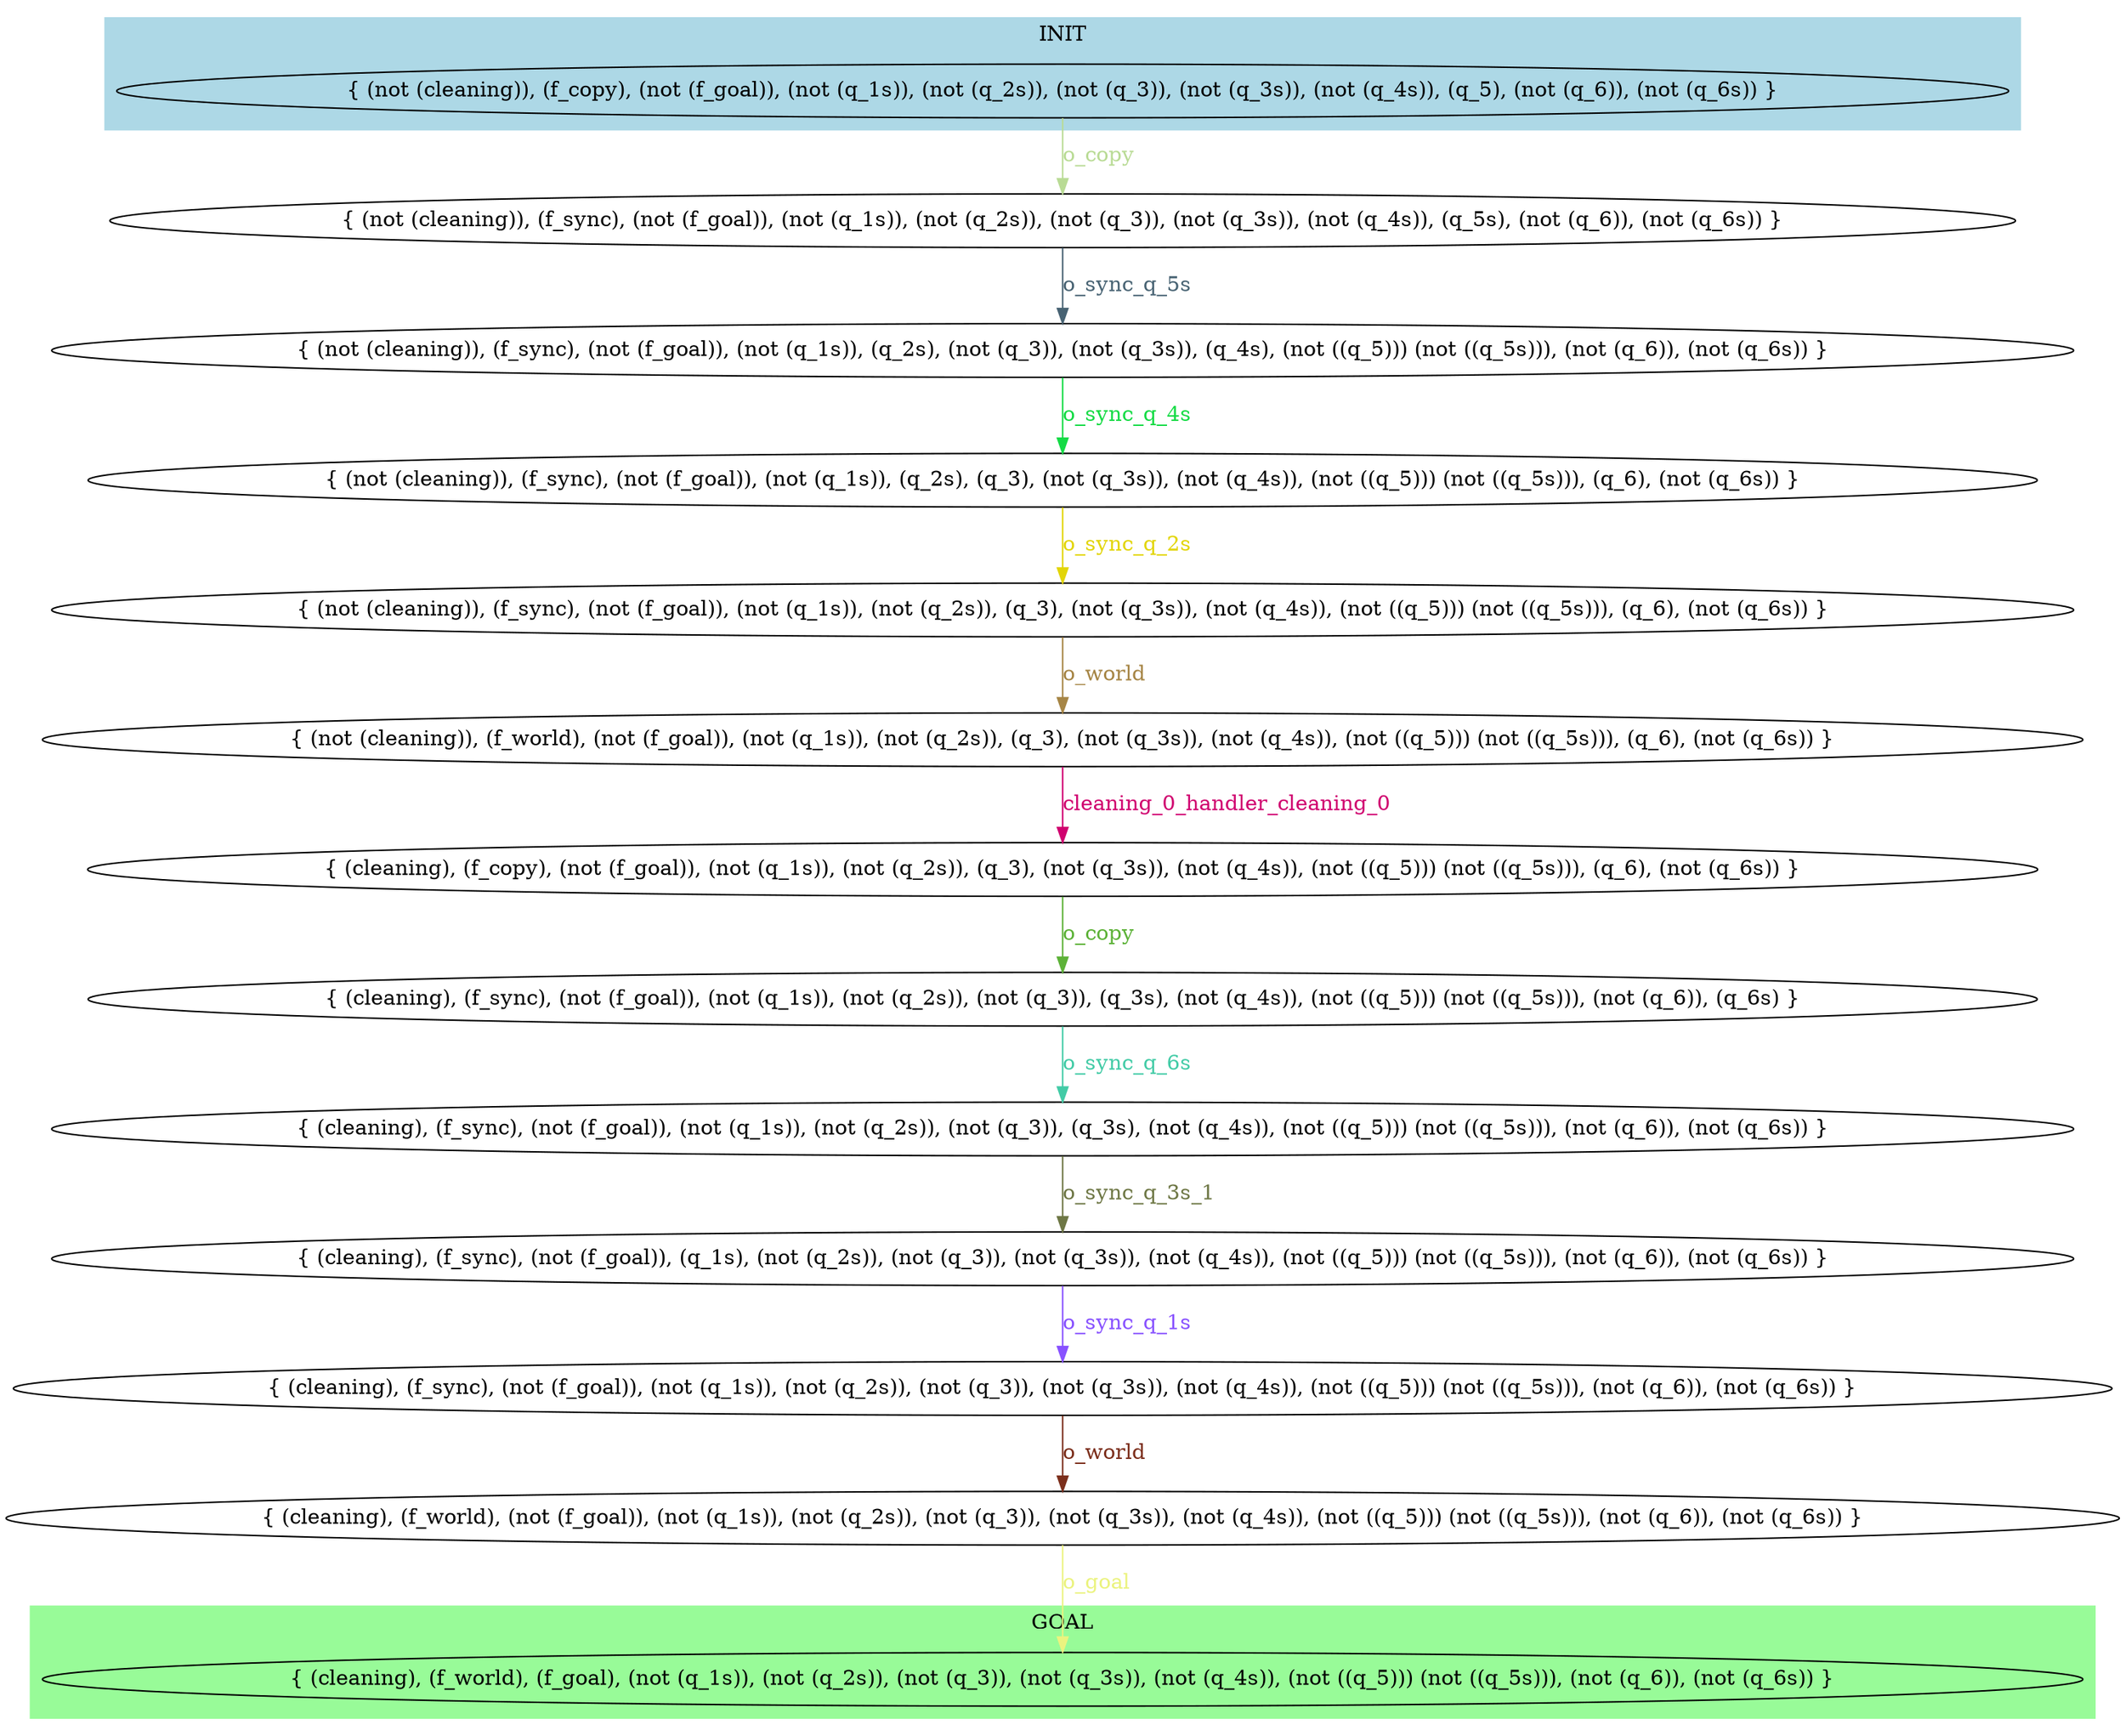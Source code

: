 digraph G {
0 [label="{ (not (cleaning)), (f_copy), (not (f_goal)), (not (q_1s)), (not (q_2s)), (not (q_3)), (not (q_3s)), (not (q_4s)), (q_5), (not (q_6)), (not (q_6s)) }"];
1 [label="{ (not (cleaning)), (f_sync), (not (f_goal)), (not (q_1s)), (not (q_2s)), (not (q_3)), (not (q_3s)), (not (q_4s)), (q_5s), (not (q_6)), (not (q_6s)) }"];
2 [label="{ (not (cleaning)), (f_sync), (not (f_goal)), (not (q_1s)), (q_2s), (not (q_3)), (not (q_3s)), (q_4s), (not ((q_5))) (not ((q_5s))), (not (q_6)), (not (q_6s)) }"];
3 [label="{ (not (cleaning)), (f_sync), (not (f_goal)), (not (q_1s)), (q_2s), (q_3), (not (q_3s)), (not (q_4s)), (not ((q_5))) (not ((q_5s))), (q_6), (not (q_6s)) }"];
4 [label="{ (not (cleaning)), (f_sync), (not (f_goal)), (not (q_1s)), (not (q_2s)), (q_3), (not (q_3s)), (not (q_4s)), (not ((q_5))) (not ((q_5s))), (q_6), (not (q_6s)) }"];
5 [label="{ (not (cleaning)), (f_world), (not (f_goal)), (not (q_1s)), (not (q_2s)), (q_3), (not (q_3s)), (not (q_4s)), (not ((q_5))) (not ((q_5s))), (q_6), (not (q_6s)) }"];
6 [label="{ (cleaning), (f_copy), (not (f_goal)), (not (q_1s)), (not (q_2s)), (q_3), (not (q_3s)), (not (q_4s)), (not ((q_5))) (not ((q_5s))), (q_6), (not (q_6s)) }"];
7 [label="{ (cleaning), (f_sync), (not (f_goal)), (not (q_1s)), (not (q_2s)), (not (q_3)), (q_3s), (not (q_4s)), (not ((q_5))) (not ((q_5s))), (not (q_6)), (q_6s) }"];
8 [label="{ (cleaning), (f_sync), (not (f_goal)), (not (q_1s)), (not (q_2s)), (not (q_3)), (q_3s), (not (q_4s)), (not ((q_5))) (not ((q_5s))), (not (q_6)), (not (q_6s)) }"];
9 [label="{ (cleaning), (f_sync), (not (f_goal)), (q_1s), (not (q_2s)), (not (q_3)), (not (q_3s)), (not (q_4s)), (not ((q_5))) (not ((q_5s))), (not (q_6)), (not (q_6s)) }"];
10 [label="{ (cleaning), (f_sync), (not (f_goal)), (not (q_1s)), (not (q_2s)), (not (q_3)), (not (q_3s)), (not (q_4s)), (not ((q_5))) (not ((q_5s))), (not (q_6)), (not (q_6s)) }"];
11 [label="{ (cleaning), (f_world), (not (f_goal)), (not (q_1s)), (not (q_2s)), (not (q_3)), (not (q_3s)), (not (q_4s)), (not ((q_5))) (not ((q_5s))), (not (q_6)), (not (q_6s)) }"];
12 [label="{ (cleaning), (f_world), (f_goal), (not (q_1s)), (not (q_2s)), (not (q_3)), (not (q_3s)), (not (q_4s)), (not ((q_5))) (not ((q_5s))), (not (q_6)), (not (q_6s)) }"];
0 -> 1 [label="o_copy", color="#B9DB95", fontcolor="#B9DB95"];
1 -> 2 [label="o_sync_q_5s", color="#486373", fontcolor="#486373"];
2 -> 3 [label="o_sync_q_4s", color="#14DB45", fontcolor="#14DB45"];
3 -> 4 [label="o_sync_q_2s", color="#E2D507", fontcolor="#E2D507"];
4 -> 5 [label="o_world", color="#A68545", fontcolor="#A68545"];
5 -> 6 [label="cleaning_0_handler_cleaning_0", color="#D0016F", fontcolor="#D0016F"];
6 -> 7 [label="o_copy", color="#5DB238", fontcolor="#5DB238"];
7 -> 8 [label="o_sync_q_6s", color="#42CBA6", fontcolor="#42CBA6"];
8 -> 9 [label="o_sync_q_3s_1", color="#6E7745", fontcolor="#6E7745"];
9 -> 10 [label="o_sync_q_1s", color="#8852FF", fontcolor="#8852FF"];
10 -> 11 [label="o_world", color="#7C2F1C", fontcolor="#7C2F1C"];
11 -> 12 [label="o_goal", color="#EBF37F", fontcolor="#EBF37F"];
subgraph cluster_goal_12 {
style=filled;
color=palegreen;
12;
label="GOAL";
}
subgraph cluster_init {
style=filled;
color=lightblue;
0;
label="INIT";
}
}
